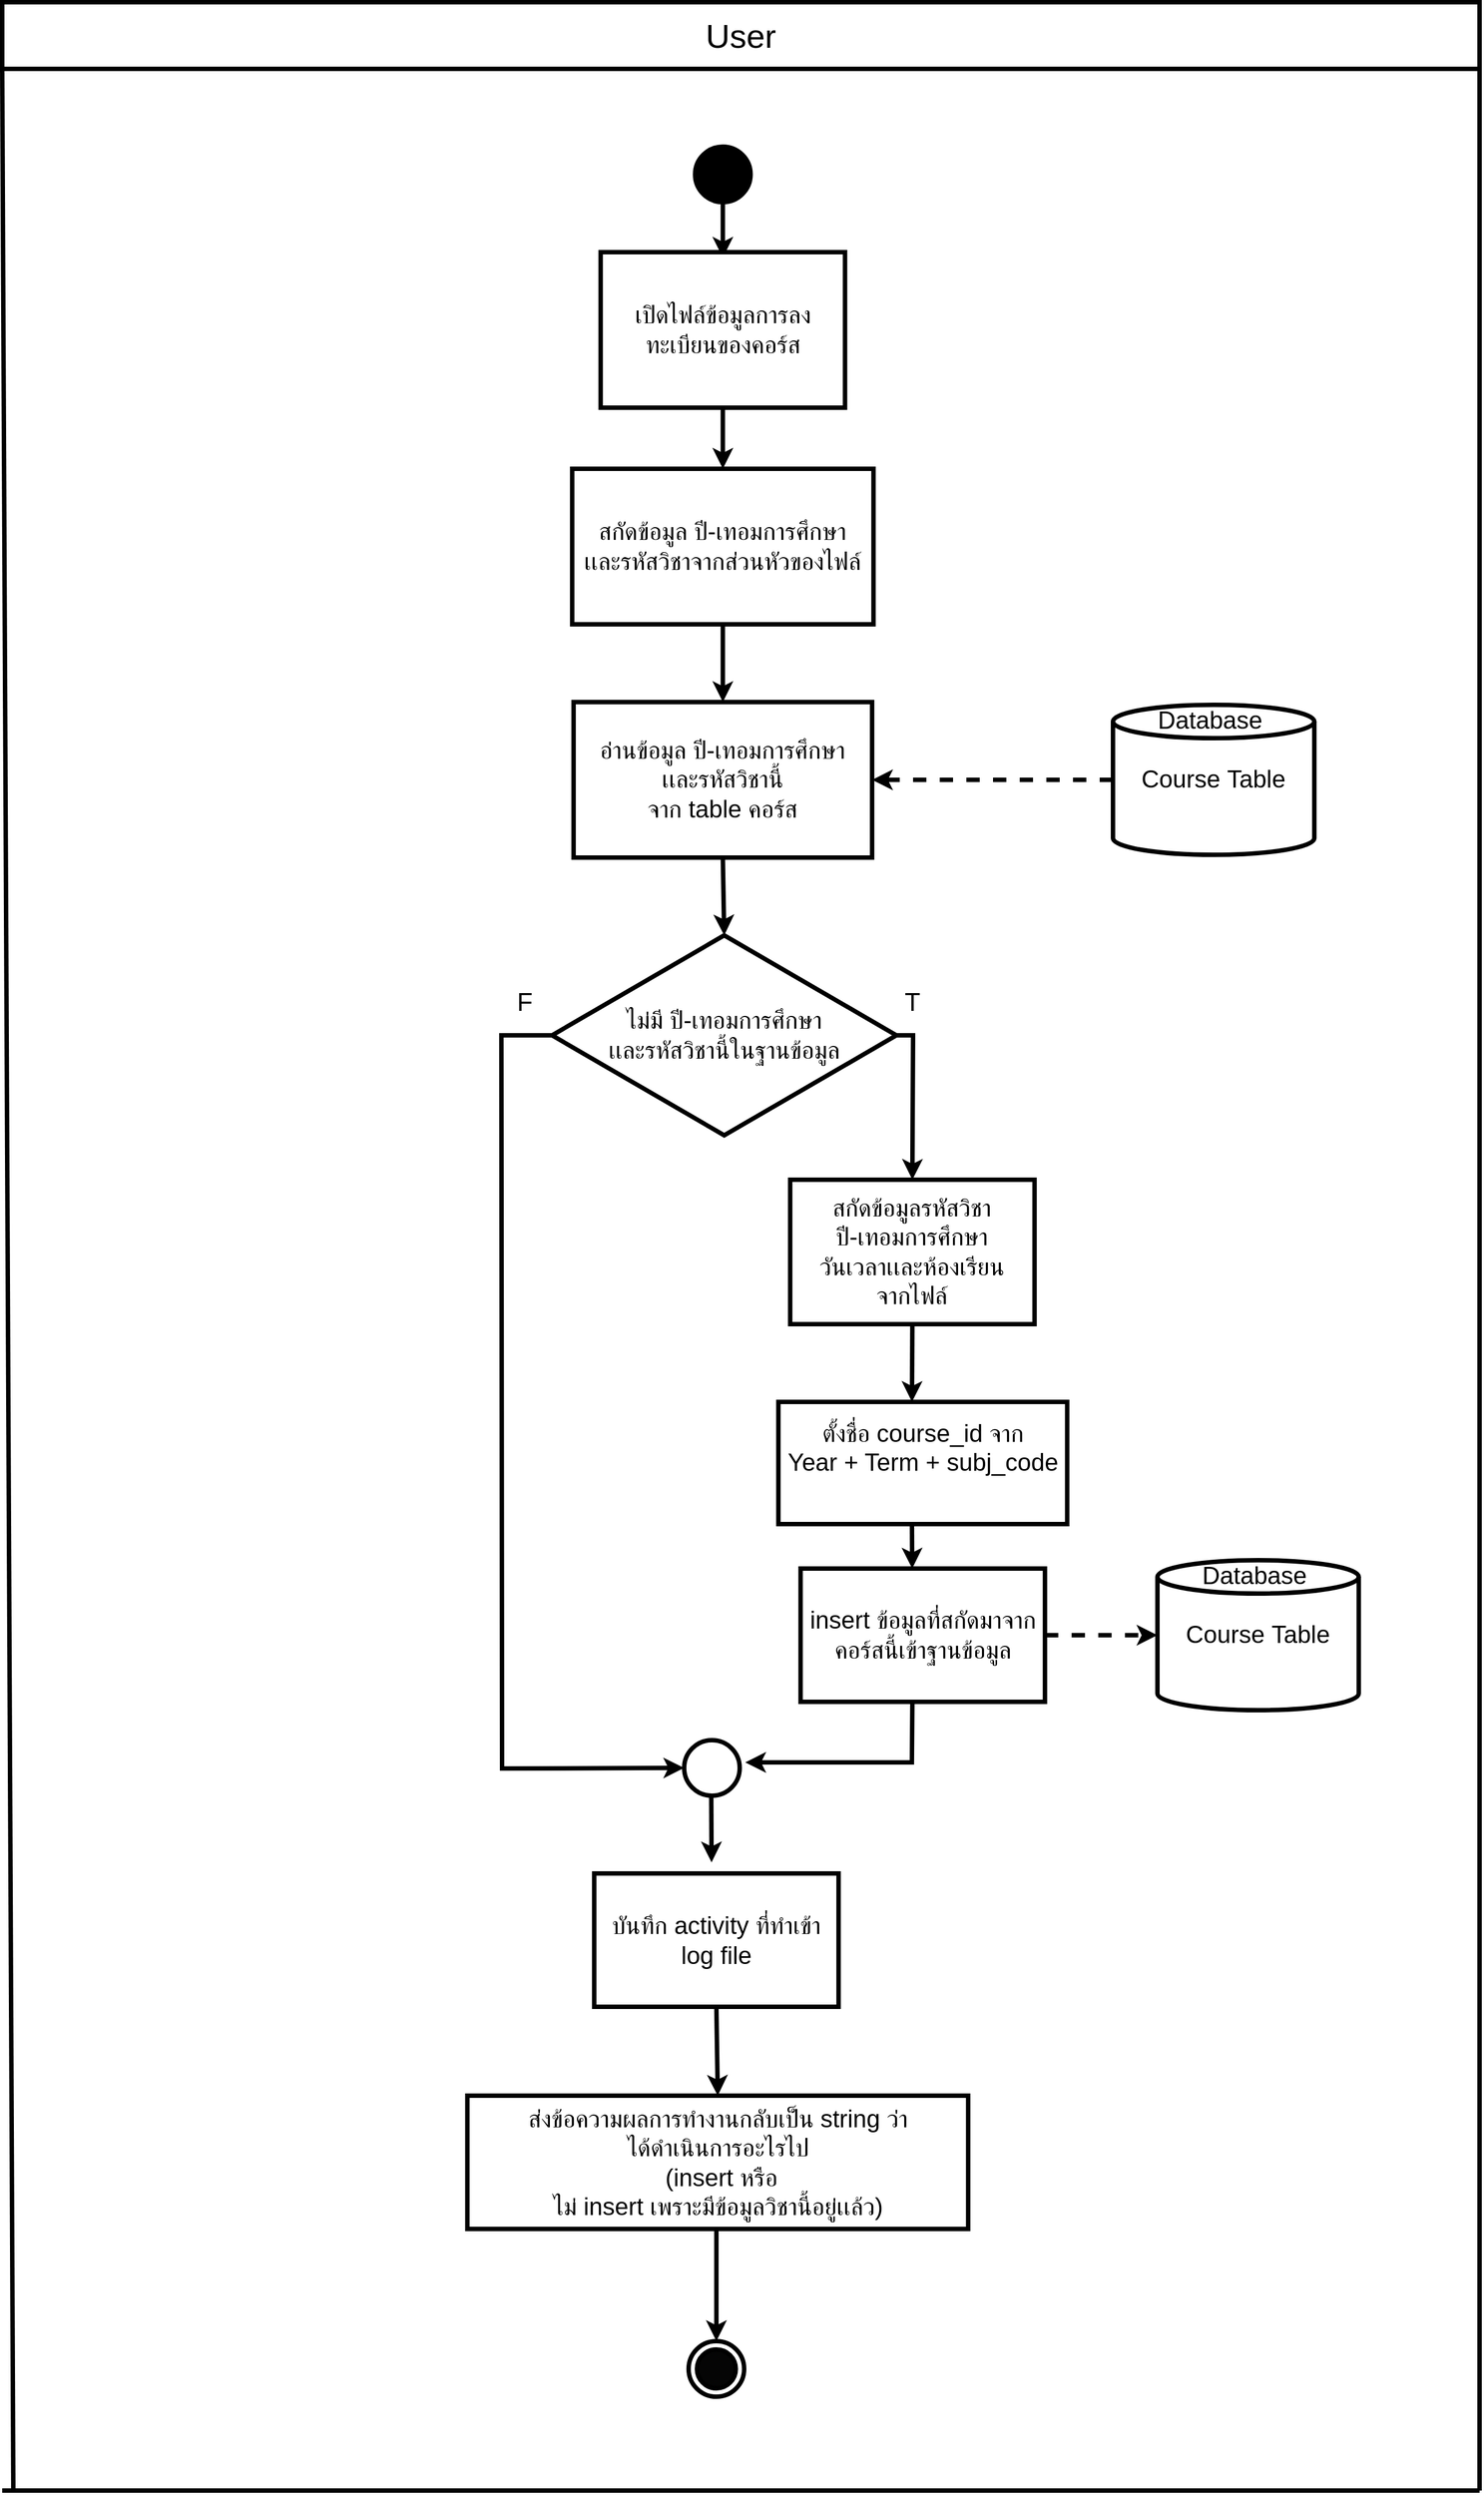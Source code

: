 <mxfile version="21.6.8" type="device">
  <diagram id="C5RBs43oDa-KdzZeNtuy" name="Page-1">
    <mxGraphModel dx="1462" dy="1264" grid="1" gridSize="10" guides="1" tooltips="1" connect="1" arrows="1" fold="1" page="1" pageScale="1" pageWidth="827" pageHeight="1169" math="0" shadow="0">
      <root>
        <mxCell id="WIyWlLk6GJQsqaUBKTNV-0" />
        <mxCell id="WIyWlLk6GJQsqaUBKTNV-1" parent="WIyWlLk6GJQsqaUBKTNV-0" />
        <mxCell id="xALUO3HwdJlkxT8yfgA3-7" value="&lt;font style=&quot;font-size: 30px;&quot;&gt;User&lt;/font&gt;" style="rounded=0;whiteSpace=wrap;html=1;strokeWidth=4;" parent="WIyWlLk6GJQsqaUBKTNV-1" vertex="1">
          <mxGeometry x="990" y="320" width="1330" height="60" as="geometry" />
        </mxCell>
        <mxCell id="xALUO3HwdJlkxT8yfgA3-140" value="" style="endArrow=none;html=1;rounded=0;entryX=0;entryY=1;entryDx=0;entryDy=0;strokeWidth=4;" parent="WIyWlLk6GJQsqaUBKTNV-1" edge="1">
          <mxGeometry width="50" height="50" relative="1" as="geometry">
            <mxPoint x="1000" y="2560" as="sourcePoint" />
            <mxPoint x="990" y="380" as="targetPoint" />
          </mxGeometry>
        </mxCell>
        <mxCell id="xALUO3HwdJlkxT8yfgA3-143" value="" style="endArrow=none;html=1;rounded=0;entryX=0;entryY=1;entryDx=0;entryDy=0;strokeWidth=4;" parent="WIyWlLk6GJQsqaUBKTNV-1" edge="1">
          <mxGeometry width="50" height="50" relative="1" as="geometry">
            <mxPoint x="2320" y="2560" as="sourcePoint" />
            <mxPoint x="2320.0" y="380" as="targetPoint" />
          </mxGeometry>
        </mxCell>
        <mxCell id="TLsUlpolCmr_xRNrr_nB-163" value="" style="endArrow=none;html=1;rounded=0;strokeWidth=4;" parent="WIyWlLk6GJQsqaUBKTNV-1" edge="1">
          <mxGeometry width="50" height="50" relative="1" as="geometry">
            <mxPoint x="990" y="2560" as="sourcePoint" />
            <mxPoint x="2320" y="2560" as="targetPoint" />
          </mxGeometry>
        </mxCell>
        <mxCell id="Z2lk5pDnI6dE7z7ncP6N-10" value="&lt;font style=&quot;font-size: 22px;&quot;&gt;insert ข้อมูลที่สกัดมาจากคอร์สนี้เข้าฐานข้อมูล&lt;/font&gt;" style="rounded=0;whiteSpace=wrap;html=1;strokeWidth=4;" parent="WIyWlLk6GJQsqaUBKTNV-1" vertex="1">
          <mxGeometry x="1708.75" y="1730" width="220" height="120" as="geometry" />
        </mxCell>
        <mxCell id="Z2lk5pDnI6dE7z7ncP6N-19" value="" style="endArrow=classic;html=1;rounded=0;strokeWidth=4;" parent="WIyWlLk6GJQsqaUBKTNV-1" edge="1">
          <mxGeometry width="50" height="50" relative="1" as="geometry">
            <mxPoint x="1809" y="1690" as="sourcePoint" />
            <mxPoint x="1809.22" y="1730" as="targetPoint" />
          </mxGeometry>
        </mxCell>
        <mxCell id="Z2lk5pDnI6dE7z7ncP6N-20" value="" style="ellipse;whiteSpace=wrap;html=1;aspect=fixed;fillColor=#000000;strokeWidth=4;" parent="WIyWlLk6GJQsqaUBKTNV-1" vertex="1">
          <mxGeometry x="1613.75" y="450" width="50" height="50" as="geometry" />
        </mxCell>
        <mxCell id="Z2lk5pDnI6dE7z7ncP6N-21" value="" style="endArrow=classic;html=1;rounded=0;exitX=0.5;exitY=1;exitDx=0;exitDy=0;strokeWidth=4;" parent="WIyWlLk6GJQsqaUBKTNV-1" source="Z2lk5pDnI6dE7z7ncP6N-20" edge="1">
          <mxGeometry width="50" height="50" relative="1" as="geometry">
            <mxPoint x="1653.75" y="680" as="sourcePoint" />
            <mxPoint x="1638.75" y="550" as="targetPoint" />
          </mxGeometry>
        </mxCell>
        <mxCell id="Z2lk5pDnI6dE7z7ncP6N-22" value="" style="endArrow=classic;html=1;rounded=0;exitX=0.5;exitY=1;exitDx=0;exitDy=0;entryX=0.5;entryY=0;entryDx=0;entryDy=0;strokeWidth=4;" parent="WIyWlLk6GJQsqaUBKTNV-1" source="Z2lk5pDnI6dE7z7ncP6N-23" target="Z2lk5pDnI6dE7z7ncP6N-24" edge="1">
          <mxGeometry width="50" height="50" relative="1" as="geometry">
            <mxPoint x="1718.75" y="720" as="sourcePoint" />
            <mxPoint x="1738.75" y="810" as="targetPoint" />
          </mxGeometry>
        </mxCell>
        <mxCell id="Z2lk5pDnI6dE7z7ncP6N-23" value="&lt;span style=&quot;font-size: 22px;&quot;&gt;เปิดไฟล์ข้อมูลการลงทะเบียนของคอร์ส&lt;/span&gt;" style="rounded=0;whiteSpace=wrap;html=1;strokeWidth=4;" parent="WIyWlLk6GJQsqaUBKTNV-1" vertex="1">
          <mxGeometry x="1528.75" y="545" width="220" height="140" as="geometry" />
        </mxCell>
        <mxCell id="Z2lk5pDnI6dE7z7ncP6N-24" value="&lt;font style=&quot;font-size: 22px;&quot;&gt;สกัดข้อมูล ปี-เทอมการศึกษา&lt;br&gt;เเละรหัสวิชาจากส่วนหัวของไฟล์&lt;/font&gt;" style="rounded=0;whiteSpace=wrap;html=1;strokeWidth=4;" parent="WIyWlLk6GJQsqaUBKTNV-1" vertex="1">
          <mxGeometry x="1503.13" y="740" width="271.25" height="140" as="geometry" />
        </mxCell>
        <mxCell id="Z2lk5pDnI6dE7z7ncP6N-25" value="&lt;font style=&quot;font-size: 22px;&quot;&gt;อ่านข้อมูล ปี-เทอมการศึกษา&lt;br style=&quot;border-color: var(--border-color);&quot;&gt;&lt;/font&gt;&lt;span style=&quot;font-size: 22px;&quot;&gt;เเละรหัสวิชา&lt;/span&gt;&lt;span style=&quot;font-size: 22px;&quot;&gt;นี้&lt;br&gt;จาก table คอร์ส&lt;br&gt;&lt;/span&gt;" style="rounded=0;whiteSpace=wrap;html=1;strokeWidth=4;" parent="WIyWlLk6GJQsqaUBKTNV-1" vertex="1">
          <mxGeometry x="1504.38" y="950" width="268.75" height="140" as="geometry" />
        </mxCell>
        <mxCell id="Z2lk5pDnI6dE7z7ncP6N-26" value="" style="endArrow=classic;html=1;rounded=0;exitX=0;exitY=0.5;exitDx=0;exitDy=0;exitPerimeter=0;dashed=1;entryX=1;entryY=0.5;entryDx=0;entryDy=0;strokeWidth=4;" parent="WIyWlLk6GJQsqaUBKTNV-1" source="Z2lk5pDnI6dE7z7ncP6N-29" target="Z2lk5pDnI6dE7z7ncP6N-25" edge="1">
          <mxGeometry width="50" height="50" relative="1" as="geometry">
            <mxPoint x="1752.75" y="1030" as="sourcePoint" />
            <mxPoint x="1764" y="1000" as="targetPoint" />
          </mxGeometry>
        </mxCell>
        <mxCell id="Z2lk5pDnI6dE7z7ncP6N-27" value="" style="endArrow=classic;html=1;rounded=0;exitX=0.5;exitY=1;exitDx=0;exitDy=0;entryX=0.5;entryY=0;entryDx=0;entryDy=0;strokeWidth=4;" parent="WIyWlLk6GJQsqaUBKTNV-1" source="Z2lk5pDnI6dE7z7ncP6N-24" target="Z2lk5pDnI6dE7z7ncP6N-25" edge="1">
          <mxGeometry width="50" height="50" relative="1" as="geometry">
            <mxPoint x="1636.48" y="890" as="sourcePoint" />
            <mxPoint x="1636.48" y="955" as="targetPoint" />
          </mxGeometry>
        </mxCell>
        <mxCell id="Z2lk5pDnI6dE7z7ncP6N-28" value="" style="endArrow=classic;html=1;rounded=0;exitX=0.5;exitY=1;exitDx=0;exitDy=0;entryX=0.5;entryY=0;entryDx=0;entryDy=0;strokeWidth=4;" parent="WIyWlLk6GJQsqaUBKTNV-1" source="Z2lk5pDnI6dE7z7ncP6N-25" target="_ORsjMrNldVAI8FVxGZS-4" edge="1">
          <mxGeometry width="50" height="50" relative="1" as="geometry">
            <mxPoint x="1636.48" y="1100" as="sourcePoint" />
            <mxPoint x="1636.75" y="1160" as="targetPoint" />
          </mxGeometry>
        </mxCell>
        <mxCell id="Z2lk5pDnI6dE7z7ncP6N-29" value="&lt;font style=&quot;font-size: 22px;&quot;&gt;&lt;font style=&quot;font-size: 22px;&quot;&gt;Database&amp;nbsp;&lt;br&gt;&lt;br&gt;Course&amp;nbsp;Table&lt;br&gt;&lt;br&gt;&lt;br style=&quot;border-color: var(--border-color);&quot;&gt;&lt;br&gt;&lt;/font&gt;&lt;/font&gt;" style="shape=cylinder3;whiteSpace=wrap;html=1;boundedLbl=1;backgroundOutline=1;size=15;strokeWidth=4;" parent="WIyWlLk6GJQsqaUBKTNV-1" vertex="1">
          <mxGeometry x="1990" y="952.5" width="181.25" height="135" as="geometry" />
        </mxCell>
        <mxCell id="_ORsjMrNldVAI8FVxGZS-0" value="&lt;font style=&quot;font-size: 22px;&quot;&gt;ส่งข้อความผลการทำงานกลับเป็น string ว่า&lt;br style=&quot;border-color: var(--border-color);&quot;&gt;ได้ดำเนินการอะไรไป&lt;br style=&quot;border-color: var(--border-color);&quot;&gt;&amp;nbsp;(insert หรือ&lt;br style=&quot;border-color: var(--border-color);&quot;&gt;ไม่ insert เพราะมีข้อมูลวิชานี้อยู่เเล้ว)&lt;/font&gt;&lt;span style=&quot;font-size: 22px;&quot;&gt;&lt;br&gt;&lt;/span&gt;" style="rounded=0;whiteSpace=wrap;html=1;strokeWidth=4;" parent="WIyWlLk6GJQsqaUBKTNV-1" vertex="1">
          <mxGeometry x="1408.75" y="2204.5" width="450.87" height="120" as="geometry" />
        </mxCell>
        <mxCell id="_ORsjMrNldVAI8FVxGZS-1" value="" style="endArrow=classic;html=1;rounded=0;exitX=0;exitY=0.5;exitDx=0;exitDy=0;entryX=0;entryY=0.5;entryDx=0;entryDy=0;strokeWidth=4;" parent="WIyWlLk6GJQsqaUBKTNV-1" source="_ORsjMrNldVAI8FVxGZS-4" target="_ORsjMrNldVAI8FVxGZS-9" edge="1">
          <mxGeometry width="50" height="50" relative="1" as="geometry">
            <mxPoint x="1515.31" y="1434.5" as="sourcePoint" />
            <mxPoint x="1589.56" y="1804.5" as="targetPoint" />
            <Array as="points">
              <mxPoint x="1439.37" y="1250" />
              <mxPoint x="1440" y="1910" />
            </Array>
          </mxGeometry>
        </mxCell>
        <mxCell id="_ORsjMrNldVAI8FVxGZS-2" value="" style="endArrow=classic;html=1;rounded=0;exitX=1;exitY=0.5;exitDx=0;exitDy=0;entryX=0.5;entryY=0;entryDx=0;entryDy=0;strokeWidth=4;" parent="WIyWlLk6GJQsqaUBKTNV-1" source="_ORsjMrNldVAI8FVxGZS-4" target="_ORsjMrNldVAI8FVxGZS-16" edge="1">
          <mxGeometry width="50" height="50" relative="1" as="geometry">
            <mxPoint x="1749.37" y="1250" as="sourcePoint" />
            <mxPoint x="1810.62" y="1360" as="targetPoint" />
            <Array as="points">
              <mxPoint x="1810" y="1250" />
            </Array>
          </mxGeometry>
        </mxCell>
        <mxCell id="_ORsjMrNldVAI8FVxGZS-4" value="&lt;font style=&quot;font-size: 22px;&quot;&gt;ไม่มี&amp;nbsp;&lt;font style=&quot;border-color: var(--border-color);&quot;&gt;ปี-เทอมการศึกษา&lt;br style=&quot;border-color: var(--border-color);&quot;&gt;&lt;/font&gt;เเละรหัสวิชา&lt;span style=&quot;border-color: var(--border-color);&quot;&gt;นี้&lt;/span&gt;ในฐานข้อมูล&lt;/font&gt;" style="rhombus;whiteSpace=wrap;html=1;strokeWidth=4;" parent="WIyWlLk6GJQsqaUBKTNV-1" vertex="1">
          <mxGeometry x="1485" y="1160" width="310" height="180" as="geometry" />
        </mxCell>
        <mxCell id="_ORsjMrNldVAI8FVxGZS-5" value="&lt;font style=&quot;font-size: 23px;&quot;&gt;F&lt;/font&gt;" style="text;html=1;align=center;verticalAlign=middle;resizable=0;points=[];autosize=1;strokeColor=none;fillColor=none;strokeWidth=4;" parent="WIyWlLk6GJQsqaUBKTNV-1" vertex="1">
          <mxGeometry x="1440" y="1200" width="40" height="40" as="geometry" />
        </mxCell>
        <mxCell id="_ORsjMrNldVAI8FVxGZS-6" value="&lt;font style=&quot;font-size: 23px;&quot;&gt;T&lt;/font&gt;" style="text;html=1;align=center;verticalAlign=middle;resizable=0;points=[];autosize=1;strokeColor=none;fillColor=none;strokeWidth=4;" parent="WIyWlLk6GJQsqaUBKTNV-1" vertex="1">
          <mxGeometry x="1789.37" y="1200" width="40" height="40" as="geometry" />
        </mxCell>
        <mxCell id="_ORsjMrNldVAI8FVxGZS-7" value="&lt;font style=&quot;font-size: 22px;&quot;&gt;บันทึก activity ที่ทำเข้า&lt;br&gt;log file&lt;br&gt;&lt;/font&gt;" style="rounded=0;whiteSpace=wrap;html=1;strokeWidth=4;" parent="WIyWlLk6GJQsqaUBKTNV-1" vertex="1">
          <mxGeometry x="1522.94" y="2004.5" width="220" height="120" as="geometry" />
        </mxCell>
        <mxCell id="_ORsjMrNldVAI8FVxGZS-9" value="" style="ellipse;whiteSpace=wrap;html=1;aspect=fixed;strokeWidth=4;" parent="WIyWlLk6GJQsqaUBKTNV-1" vertex="1">
          <mxGeometry x="1603.94" y="1884.5" width="50" height="50" as="geometry" />
        </mxCell>
        <mxCell id="_ORsjMrNldVAI8FVxGZS-10" value="" style="endArrow=classic;html=1;rounded=0;strokeWidth=4;" parent="WIyWlLk6GJQsqaUBKTNV-1" edge="1">
          <mxGeometry width="50" height="50" relative="1" as="geometry">
            <mxPoint x="1809.38" y="1850" as="sourcePoint" />
            <mxPoint x="1658.94" y="1904.5" as="targetPoint" />
            <Array as="points">
              <mxPoint x="1808.94" y="1904.5" />
            </Array>
          </mxGeometry>
        </mxCell>
        <mxCell id="_ORsjMrNldVAI8FVxGZS-11" value="" style="endArrow=classic;html=1;rounded=0;exitX=0.5;exitY=1;exitDx=0;exitDy=0;strokeWidth=4;" parent="WIyWlLk6GJQsqaUBKTNV-1" edge="1">
          <mxGeometry width="50" height="50" relative="1" as="geometry">
            <mxPoint x="1628.32" y="1934.5" as="sourcePoint" />
            <mxPoint x="1628.59" y="1994.5" as="targetPoint" />
          </mxGeometry>
        </mxCell>
        <mxCell id="_ORsjMrNldVAI8FVxGZS-12" value="" style="endArrow=classic;html=1;rounded=0;exitX=0.5;exitY=1;exitDx=0;exitDy=0;entryX=0.5;entryY=0;entryDx=0;entryDy=0;strokeWidth=4;" parent="WIyWlLk6GJQsqaUBKTNV-1" source="_ORsjMrNldVAI8FVxGZS-7" target="_ORsjMrNldVAI8FVxGZS-0" edge="1">
          <mxGeometry width="50" height="50" relative="1" as="geometry">
            <mxPoint x="1628.35" y="2134.5" as="sourcePoint" />
            <mxPoint x="1628.62" y="2194.5" as="targetPoint" />
          </mxGeometry>
        </mxCell>
        <mxCell id="_ORsjMrNldVAI8FVxGZS-13" value="" style="ellipse;whiteSpace=wrap;html=1;aspect=fixed;strokeWidth=4;" parent="WIyWlLk6GJQsqaUBKTNV-1" vertex="1">
          <mxGeometry x="1607.94" y="2425.5" width="50" height="50" as="geometry" />
        </mxCell>
        <mxCell id="_ORsjMrNldVAI8FVxGZS-14" value="" style="ellipse;whiteSpace=wrap;html=1;aspect=fixed;fillColor=#050505;strokeWidth=4;" parent="WIyWlLk6GJQsqaUBKTNV-1" vertex="1">
          <mxGeometry x="1615.44" y="2433" width="35" height="35" as="geometry" />
        </mxCell>
        <mxCell id="_ORsjMrNldVAI8FVxGZS-15" value="" style="endArrow=classic;html=1;rounded=0;exitX=0.5;exitY=1;exitDx=0;exitDy=0;entryX=0.5;entryY=0;entryDx=0;entryDy=0;strokeWidth=4;" parent="WIyWlLk6GJQsqaUBKTNV-1" edge="1">
          <mxGeometry width="50" height="50" relative="1" as="geometry">
            <mxPoint x="1632.94" y="2324.5" as="sourcePoint" />
            <mxPoint x="1632.94" y="2425.5" as="targetPoint" />
          </mxGeometry>
        </mxCell>
        <mxCell id="_ORsjMrNldVAI8FVxGZS-16" value="&lt;font style=&quot;font-size: 22px;&quot;&gt;สกัดข้อมูลรหัสวิชา&lt;br style=&quot;border-color: var(--border-color);&quot;&gt;ปี-เทอมการศึกษา&lt;br&gt;วันเวลาเเละห้องเรียน&lt;br style=&quot;border-color: var(--border-color);&quot;&gt;จากไฟล์&lt;/font&gt;" style="rounded=0;whiteSpace=wrap;html=1;strokeWidth=4;" parent="WIyWlLk6GJQsqaUBKTNV-1" vertex="1">
          <mxGeometry x="1699.37" y="1380" width="220" height="130" as="geometry" />
        </mxCell>
        <mxCell id="_ORsjMrNldVAI8FVxGZS-17" value="&lt;font style=&quot;font-size: 22px;&quot;&gt;ตั้งชื่อ course_id จาก&lt;br&gt;Year + Term + subj_code&lt;br&gt;&lt;br&gt;&lt;/font&gt;" style="rounded=0;whiteSpace=wrap;html=1;strokeWidth=4;" parent="WIyWlLk6GJQsqaUBKTNV-1" vertex="1">
          <mxGeometry x="1688.75" y="1580" width="260" height="110" as="geometry" />
        </mxCell>
        <mxCell id="_ORsjMrNldVAI8FVxGZS-18" value="" style="endArrow=classic;html=1;rounded=0;exitX=0.5;exitY=1;exitDx=0;exitDy=0;strokeWidth=4;" parent="WIyWlLk6GJQsqaUBKTNV-1" source="_ORsjMrNldVAI8FVxGZS-16" edge="1">
          <mxGeometry width="50" height="50" relative="1" as="geometry">
            <mxPoint x="1808.78" y="1540" as="sourcePoint" />
            <mxPoint x="1809" y="1580" as="targetPoint" />
          </mxGeometry>
        </mxCell>
        <mxCell id="6iQAIrmEhzFOREEPU1e2-1" value="&lt;font style=&quot;font-size: 22px;&quot;&gt;&lt;font style=&quot;font-size: 22px;&quot;&gt;Database&amp;nbsp;&lt;br&gt;&lt;br&gt;Course&amp;nbsp;Table&lt;br&gt;&lt;br&gt;&lt;br style=&quot;border-color: var(--border-color);&quot;&gt;&lt;br&gt;&lt;/font&gt;&lt;/font&gt;" style="shape=cylinder3;whiteSpace=wrap;html=1;boundedLbl=1;backgroundOutline=1;size=15;strokeWidth=4;" parent="WIyWlLk6GJQsqaUBKTNV-1" vertex="1">
          <mxGeometry x="2030" y="1722.5" width="181.25" height="135" as="geometry" />
        </mxCell>
        <mxCell id="6iQAIrmEhzFOREEPU1e2-2" value="" style="endArrow=classic;html=1;rounded=0;entryX=0;entryY=0.5;entryDx=0;entryDy=0;entryPerimeter=0;exitX=1;exitY=0.5;exitDx=0;exitDy=0;dashed=1;strokeWidth=4;" parent="WIyWlLk6GJQsqaUBKTNV-1" source="Z2lk5pDnI6dE7z7ncP6N-10" target="6iQAIrmEhzFOREEPU1e2-1" edge="1">
          <mxGeometry width="50" height="50" relative="1" as="geometry">
            <mxPoint x="1230" y="1350" as="sourcePoint" />
            <mxPoint x="1280" y="1300" as="targetPoint" />
          </mxGeometry>
        </mxCell>
      </root>
    </mxGraphModel>
  </diagram>
</mxfile>

